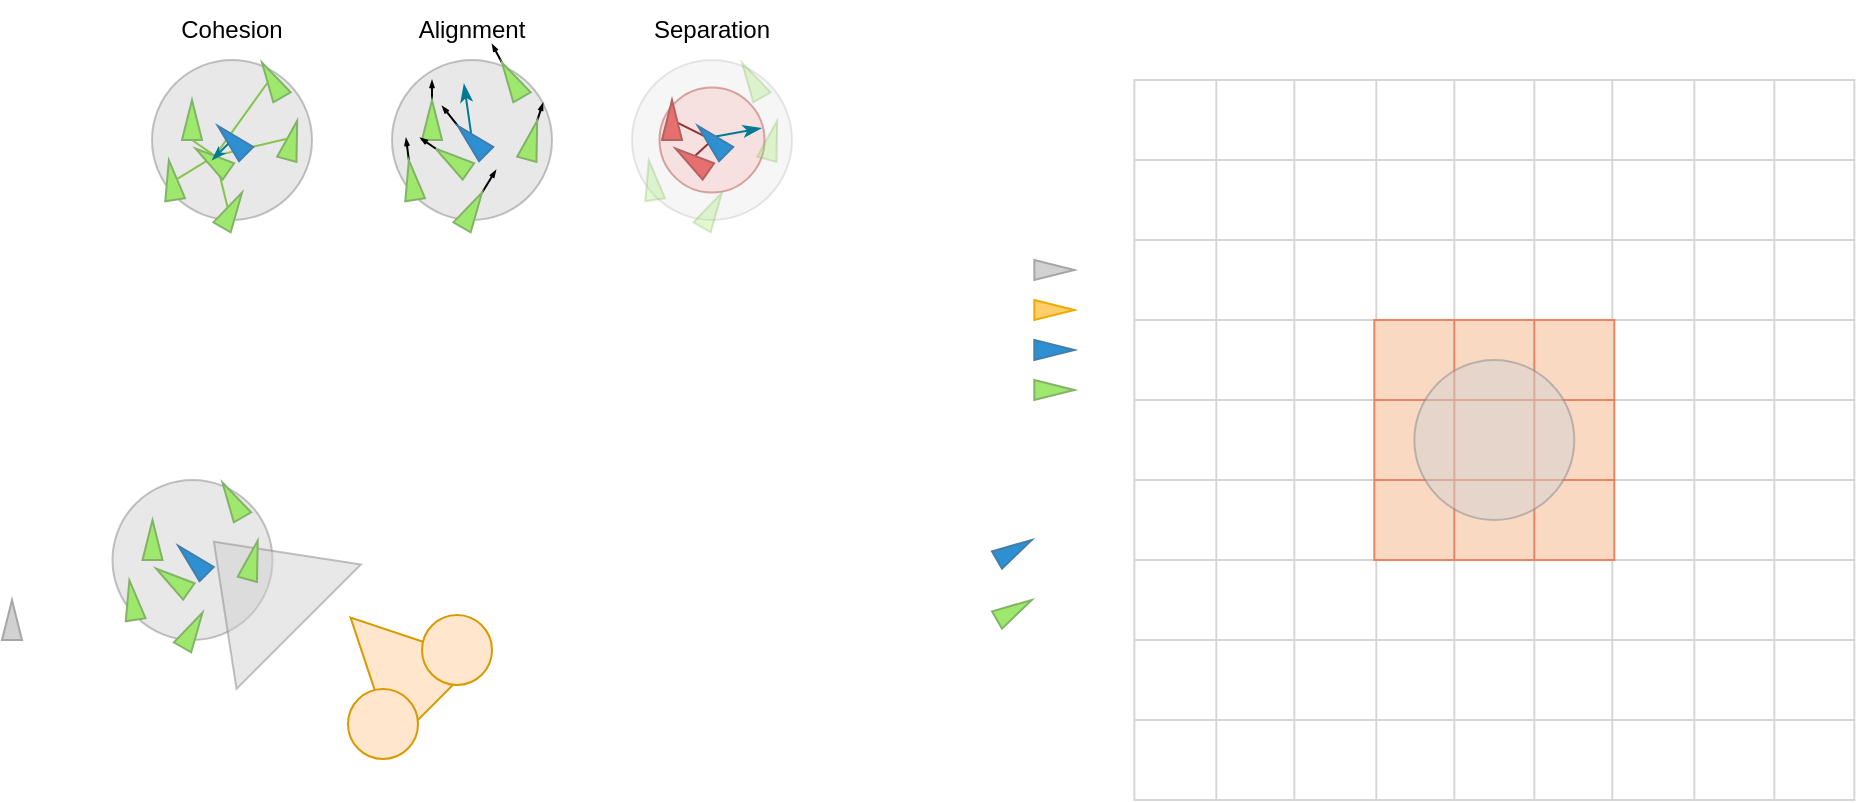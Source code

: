<mxfile version="20.2.7"><diagram id="YCPdlBkszeK2X-TOf6wd" name="Page-1"><mxGraphModel dx="508" dy="296" grid="1" gridSize="10" guides="1" tooltips="1" connect="1" arrows="1" fold="1" page="1" pageScale="1" pageWidth="1200" pageHeight="1920" math="0" shadow="0"><root><mxCell id="0"/><mxCell id="1" parent="0"/><mxCell id="EjmFFE0QnTrS7FpCaU7E-575" value="" style="ellipse;whiteSpace=wrap;html=1;aspect=fixed;strokeColor=#878787;strokeWidth=1;fillColor=#D1D1D1;opacity=50;perimeterSpacing=0;" vertex="1" parent="1"><mxGeometry x="80.25" y="280" width="80" height="80" as="geometry"/></mxCell><mxCell id="EjmFFE0QnTrS7FpCaU7E-590" value="" style="triangle;whiteSpace=wrap;html=1;rotation=225;fillColor=#D1D1D1;fontColor=#333333;strokeColor=#878787;opacity=50;perimeterSpacing=0;strokeWidth=1;" vertex="1" parent="1"><mxGeometry x="122.15" y="288.1" width="60" height="88" as="geometry"/></mxCell><mxCell id="EjmFFE0QnTrS7FpCaU7E-526" value="" style="rounded=0;whiteSpace=wrap;html=1;fontFamily=Helvetica;strokeWidth=1;strokeColor=none;" vertex="1" parent="1"><mxGeometry x="80" y="40" width="360" height="130" as="geometry"/></mxCell><mxCell id="EjmFFE0QnTrS7FpCaU7E-527" value="" style="ellipse;whiteSpace=wrap;html=1;aspect=fixed;strokeColor=#878787;strokeWidth=1;fillColor=#D1D1D1;opacity=20;" vertex="1" parent="1"><mxGeometry x="340" y="70" width="80" height="80" as="geometry"/></mxCell><mxCell id="EjmFFE0QnTrS7FpCaU7E-528" value="" style="ellipse;whiteSpace=wrap;html=1;aspect=fixed;strokeColor=#b85450;strokeWidth=1;fillColor=#f8cecc;opacity=50;" vertex="1" parent="1"><mxGeometry x="353.75" y="83.75" width="52.5" height="52.5" as="geometry"/></mxCell><mxCell id="EjmFFE0QnTrS7FpCaU7E-529" value="" style="ellipse;whiteSpace=wrap;html=1;aspect=fixed;strokeColor=#878787;strokeWidth=1;fillColor=#D1D1D1;opacity=50;" vertex="1" parent="1"><mxGeometry x="220" y="70" width="80" height="80" as="geometry"/></mxCell><mxCell id="EjmFFE0QnTrS7FpCaU7E-530" value="" style="triangle;whiteSpace=wrap;html=1;strokeColor=#82b366;fillColor=#9EE86D;rotation=285;opacity=30;" vertex="1" parent="1"><mxGeometry x="400" y="105" width="20" height="10" as="geometry"/></mxCell><mxCell id="EjmFFE0QnTrS7FpCaU7E-531" value="" style="triangle;whiteSpace=wrap;html=1;strokeColor=#82b366;fillColor=#9EE86D;rotation=300;opacity=30;" vertex="1" parent="1"><mxGeometry x="370" y="140" width="20" height="10" as="geometry"/></mxCell><mxCell id="EjmFFE0QnTrS7FpCaU7E-532" value="" style="triangle;whiteSpace=wrap;html=1;strokeColor=#82b366;fillColor=#9EE86D;rotation=240;opacity=30;" vertex="1" parent="1"><mxGeometry x="390" y="75" width="20" height="10" as="geometry"/></mxCell><mxCell id="EjmFFE0QnTrS7FpCaU7E-533" value="" style="endArrow=none;html=1;rounded=0;strokeColor=#943232;" edge="1" parent="1" source="EjmFFE0QnTrS7FpCaU7E-536" target="EjmFFE0QnTrS7FpCaU7E-537"><mxGeometry width="50" height="50" relative="1" as="geometry"><mxPoint x="314" y="220" as="sourcePoint"/><mxPoint x="330" y="200" as="targetPoint"/></mxGeometry></mxCell><mxCell id="EjmFFE0QnTrS7FpCaU7E-534" value="" style="endArrow=none;html=1;rounded=0;strokeColor=#943232;entryX=0.5;entryY=1;entryDx=0;entryDy=0;exitX=0.5;exitY=0;exitDx=0;exitDy=0;" edge="1" parent="1" source="EjmFFE0QnTrS7FpCaU7E-536" target="EjmFFE0QnTrS7FpCaU7E-538"><mxGeometry width="50" height="50" relative="1" as="geometry"><mxPoint x="385.959" y="117.98" as="sourcePoint"/><mxPoint x="372.857" y="111.429" as="targetPoint"/></mxGeometry></mxCell><mxCell id="EjmFFE0QnTrS7FpCaU7E-535" value="" style="endArrow=classicThin;html=1;rounded=0;strokeColor=#007B94;endFill=1;exitX=0.5;exitY=1;exitDx=0;exitDy=0;entryX=0.968;entryY=0.387;entryDx=0;entryDy=0;entryPerimeter=0;" edge="1" parent="1" source="EjmFFE0QnTrS7FpCaU7E-536" target="EjmFFE0QnTrS7FpCaU7E-528"><mxGeometry width="50" height="50" relative="1" as="geometry"><mxPoint x="385" y="104.72" as="sourcePoint"/><mxPoint x="400" y="105" as="targetPoint"/></mxGeometry></mxCell><mxCell id="EjmFFE0QnTrS7FpCaU7E-536" value="" style="triangle;whiteSpace=wrap;html=1;strokeColor=#417EAD;fillColor=#2C90D3;rotation=-135;" vertex="1" parent="1"><mxGeometry x="370" y="105" width="20" height="10" as="geometry"/></mxCell><mxCell id="EjmFFE0QnTrS7FpCaU7E-537" value="" style="triangle;whiteSpace=wrap;html=1;strokeColor=#B36262;fillColor=#E86F6F;rotation=-90;" vertex="1" parent="1"><mxGeometry x="350" y="95" width="20" height="10" as="geometry"/></mxCell><mxCell id="EjmFFE0QnTrS7FpCaU7E-538" value="" style="triangle;whiteSpace=wrap;html=1;strokeColor=#B36262;fillColor=#E86F6F;rotation=-145;" vertex="1" parent="1"><mxGeometry x="360" y="115" width="20" height="10" as="geometry"/></mxCell><mxCell id="EjmFFE0QnTrS7FpCaU7E-539" value="Separation" style="text;html=1;strokeColor=none;fillColor=none;align=center;verticalAlign=middle;whiteSpace=wrap;rounded=0;opacity=30;" vertex="1" parent="1"><mxGeometry x="350" y="40" width="60" height="30" as="geometry"/></mxCell><mxCell id="EjmFFE0QnTrS7FpCaU7E-540" value="" style="endArrow=openThin;html=1;rounded=0;endFill=0;exitX=1;exitY=0.5;exitDx=0;exitDy=0;endSize=2;startSize=4;strokeWidth=1;" edge="1" parent="1" source="EjmFFE0QnTrS7FpCaU7E-551"><mxGeometry width="50" height="50" relative="1" as="geometry"><mxPoint x="235" y="94.72" as="sourcePoint"/><mxPoint x="240" y="80" as="targetPoint"/></mxGeometry></mxCell><mxCell id="EjmFFE0QnTrS7FpCaU7E-541" value="" style="ellipse;whiteSpace=wrap;html=1;aspect=fixed;strokeColor=#878787;strokeWidth=1;fillColor=#D1D1D1;opacity=50;" vertex="1" parent="1"><mxGeometry x="100" y="70" width="80" height="80" as="geometry"/></mxCell><mxCell id="EjmFFE0QnTrS7FpCaU7E-542" value="" style="triangle;whiteSpace=wrap;html=1;strokeColor=#82b366;fillColor=#9EE86D;rotation=-90;" vertex="1" parent="1"><mxGeometry x="110" y="95" width="20" height="10" as="geometry"/></mxCell><mxCell id="EjmFFE0QnTrS7FpCaU7E-543" value="" style="triangle;whiteSpace=wrap;html=1;strokeColor=#82b366;fillColor=#9EE86D;rotation=285;" vertex="1" parent="1"><mxGeometry x="160" y="105" width="20" height="10" as="geometry"/></mxCell><mxCell id="EjmFFE0QnTrS7FpCaU7E-544" value="" style="triangle;whiteSpace=wrap;html=1;strokeColor=#82b366;fillColor=#9EE86D;rotation=300;" vertex="1" parent="1"><mxGeometry x="130" y="140" width="20" height="10" as="geometry"/></mxCell><mxCell id="EjmFFE0QnTrS7FpCaU7E-545" value="" style="triangle;whiteSpace=wrap;html=1;strokeColor=#82b366;fillColor=#9EE86D;rotation=240;" vertex="1" parent="1"><mxGeometry x="150" y="75" width="20" height="10" as="geometry"/></mxCell><mxCell id="EjmFFE0QnTrS7FpCaU7E-546" value="Alignment" style="text;html=1;strokeColor=none;fillColor=none;align=center;verticalAlign=middle;whiteSpace=wrap;rounded=0;opacity=30;" vertex="1" parent="1"><mxGeometry x="230" y="40" width="60" height="30" as="geometry"/></mxCell><mxCell id="EjmFFE0QnTrS7FpCaU7E-547" value="Cohesion" style="text;html=1;strokeColor=none;fillColor=none;align=center;verticalAlign=middle;whiteSpace=wrap;rounded=0;opacity=30;" vertex="1" parent="1"><mxGeometry x="110" y="40" width="60" height="30" as="geometry"/></mxCell><mxCell id="EjmFFE0QnTrS7FpCaU7E-548" value="" style="endArrow=openThin;html=1;rounded=0;endFill=0;exitX=1;exitY=0.5;exitDx=0;exitDy=0;endSize=2;startSize=4;strokeWidth=1;" edge="1" parent="1" source="EjmFFE0QnTrS7FpCaU7E-552"><mxGeometry width="50" height="50" relative="1" as="geometry"><mxPoint x="250" y="145.0" as="sourcePoint"/><mxPoint x="272.0" y="125" as="targetPoint"/></mxGeometry></mxCell><mxCell id="EjmFFE0QnTrS7FpCaU7E-549" value="" style="endArrow=openThin;html=1;rounded=0;endFill=0;endSize=2;startSize=4;strokeWidth=1;exitX=1;exitY=0.5;exitDx=0;exitDy=0;" edge="1" parent="1" source="EjmFFE0QnTrS7FpCaU7E-554"><mxGeometry width="50" height="50" relative="1" as="geometry"><mxPoint x="310" y="70" as="sourcePoint"/><mxPoint x="270" y="62" as="targetPoint"/></mxGeometry></mxCell><mxCell id="EjmFFE0QnTrS7FpCaU7E-550" value="" style="endArrow=openThin;html=1;rounded=0;endFill=0;exitX=1;exitY=0.5;exitDx=0;exitDy=0;endSize=2;startSize=4;strokeWidth=1;" edge="1" parent="1" source="EjmFFE0QnTrS7FpCaU7E-560"><mxGeometry width="50" height="50" relative="1" as="geometry"><mxPoint x="300" y="150.0" as="sourcePoint"/><mxPoint x="245" y="93" as="targetPoint"/></mxGeometry></mxCell><mxCell id="EjmFFE0QnTrS7FpCaU7E-551" value="" style="triangle;whiteSpace=wrap;html=1;strokeColor=#82b366;fillColor=#9EE86D;rotation=-90;" vertex="1" parent="1"><mxGeometry x="230" y="95" width="20" height="10" as="geometry"/></mxCell><mxCell id="EjmFFE0QnTrS7FpCaU7E-552" value="" style="triangle;whiteSpace=wrap;html=1;strokeColor=#82b366;fillColor=#9EE86D;rotation=300;" vertex="1" parent="1"><mxGeometry x="250" y="140" width="20" height="10" as="geometry"/></mxCell><mxCell id="EjmFFE0QnTrS7FpCaU7E-553" value="" style="triangle;whiteSpace=wrap;html=1;strokeColor=#82b366;fillColor=#9EE86D;rotation=-145;" vertex="1" parent="1"><mxGeometry x="240" y="115" width="20" height="10" as="geometry"/></mxCell><mxCell id="EjmFFE0QnTrS7FpCaU7E-554" value="" style="triangle;whiteSpace=wrap;html=1;strokeColor=#82b366;fillColor=#9EE86D;rotation=-120;" vertex="1" parent="1"><mxGeometry x="270" y="75" width="20" height="10" as="geometry"/></mxCell><mxCell id="EjmFFE0QnTrS7FpCaU7E-555" value="" style="endArrow=classicThin;html=1;rounded=0;strokeColor=#007B94;endFill=1;strokeWidth=1;" edge="1" parent="1" target="EjmFFE0QnTrS7FpCaU7E-529"><mxGeometry width="50" height="50" relative="1" as="geometry"><mxPoint x="260" y="109.86" as="sourcePoint"/><mxPoint x="250" y="90" as="targetPoint"/></mxGeometry></mxCell><mxCell id="EjmFFE0QnTrS7FpCaU7E-556" value="" style="endArrow=openThin;html=1;rounded=0;endFill=0;exitX=1;exitY=0.5;exitDx=0;exitDy=0;endSize=2;startSize=4;strokeWidth=1;entryX=0.944;entryY=0.268;entryDx=0;entryDy=0;entryPerimeter=0;" edge="1" parent="1" source="EjmFFE0QnTrS7FpCaU7E-557" target="EjmFFE0QnTrS7FpCaU7E-529"><mxGeometry width="50" height="50" relative="1" as="geometry"><mxPoint x="281.34" y="105.0" as="sourcePoint"/><mxPoint x="278" y="89" as="targetPoint"/></mxGeometry></mxCell><mxCell id="EjmFFE0QnTrS7FpCaU7E-557" value="" style="triangle;whiteSpace=wrap;html=1;strokeColor=#82b366;fillColor=#9EE86D;rotation=285;" vertex="1" parent="1"><mxGeometry x="280" y="105" width="20" height="10" as="geometry"/></mxCell><mxCell id="EjmFFE0QnTrS7FpCaU7E-558" value="" style="endArrow=openThin;html=1;rounded=0;endFill=0;exitX=1;exitY=0.5;exitDx=0;exitDy=0;endSize=2;startSize=4;strokeWidth=1;entryX=0.056;entryY=-0.096;entryDx=0;entryDy=0;entryPerimeter=0;" edge="1" parent="1" source="EjmFFE0QnTrS7FpCaU7E-553" target="EjmFFE0QnTrS7FpCaU7E-551"><mxGeometry width="50" height="50" relative="1" as="geometry"><mxPoint x="250" y="100.0" as="sourcePoint"/><mxPoint x="250" y="90.0" as="targetPoint"/></mxGeometry></mxCell><mxCell id="EjmFFE0QnTrS7FpCaU7E-559" value="" style="endArrow=classicThin;html=1;rounded=0;strokeColor=#007B94;endFill=1;" edge="1" parent="1"><mxGeometry width="50" height="50" relative="1" as="geometry"><mxPoint x="260" y="109.86" as="sourcePoint"/><mxPoint x="256" y="82" as="targetPoint"/></mxGeometry></mxCell><mxCell id="EjmFFE0QnTrS7FpCaU7E-560" value="" style="triangle;whiteSpace=wrap;html=1;strokeColor=#417EAD;fillColor=#2C90D3;rotation=-135;" vertex="1" parent="1"><mxGeometry x="250" y="105" width="20" height="10" as="geometry"/></mxCell><mxCell id="EjmFFE0QnTrS7FpCaU7E-561" value="" style="triangle;whiteSpace=wrap;html=1;strokeColor=#82b366;fillColor=#9EE86D;rotation=-99;" vertex="1" parent="1"><mxGeometry x="100" y="125" width="20" height="10" as="geometry"/></mxCell><mxCell id="EjmFFE0QnTrS7FpCaU7E-562" value="" style="endArrow=openThin;html=1;rounded=0;endFill=0;exitX=1;exitY=0.5;exitDx=0;exitDy=0;endSize=2;startSize=4;strokeWidth=1;" edge="1" parent="1" source="EjmFFE0QnTrS7FpCaU7E-563"><mxGeometry width="50" height="50" relative="1" as="geometry"><mxPoint x="251.808" y="124.264" as="sourcePoint"/><mxPoint x="227.0" y="109" as="targetPoint"/></mxGeometry></mxCell><mxCell id="EjmFFE0QnTrS7FpCaU7E-563" value="" style="triangle;whiteSpace=wrap;html=1;strokeColor=#82b366;fillColor=#9EE86D;rotation=-99;" vertex="1" parent="1"><mxGeometry x="220" y="125" width="20" height="10" as="geometry"/></mxCell><mxCell id="EjmFFE0QnTrS7FpCaU7E-564" value="" style="triangle;whiteSpace=wrap;html=1;strokeColor=#82b366;fillColor=#9EE86D;rotation=-99;opacity=30;" vertex="1" parent="1"><mxGeometry x="340" y="125" width="20" height="10" as="geometry"/></mxCell><mxCell id="EjmFFE0QnTrS7FpCaU7E-565" value="" style="endArrow=none;html=1;rounded=0;strokeColor=#86C44E;entryX=0;entryY=0.5;entryDx=0;entryDy=0;exitX=0.5;exitY=1;exitDx=0;exitDy=0;" edge="1" parent="1" source="EjmFFE0QnTrS7FpCaU7E-570" target="EjmFFE0QnTrS7FpCaU7E-542"><mxGeometry width="50" height="50" relative="1" as="geometry"><mxPoint x="130" y="126" as="sourcePoint"/><mxPoint x="372.857" y="111.429" as="targetPoint"/></mxGeometry></mxCell><mxCell id="EjmFFE0QnTrS7FpCaU7E-566" value="" style="endArrow=none;html=1;rounded=0;strokeColor=#86C44E;exitX=0.5;exitY=1;exitDx=0;exitDy=0;entryX=0.5;entryY=1;entryDx=0;entryDy=0;" edge="1" parent="1" source="EjmFFE0QnTrS7FpCaU7E-561" target="EjmFFE0QnTrS7FpCaU7E-570"><mxGeometry width="50" height="50" relative="1" as="geometry"><mxPoint x="141.434" y="127.952" as="sourcePoint"/><mxPoint x="140" y="120" as="targetPoint"/></mxGeometry></mxCell><mxCell id="EjmFFE0QnTrS7FpCaU7E-567" value="" style="endArrow=none;html=1;rounded=0;strokeColor=#86C44E;exitX=0.5;exitY=1;exitDx=0;exitDy=0;entryX=0.5;entryY=0;entryDx=0;entryDy=0;" edge="1" parent="1" source="EjmFFE0QnTrS7FpCaU7E-570" target="EjmFFE0QnTrS7FpCaU7E-544"><mxGeometry width="50" height="50" relative="1" as="geometry"><mxPoint x="122.469" y="139.609" as="sourcePoint"/><mxPoint x="141.434" y="127.952" as="targetPoint"/></mxGeometry></mxCell><mxCell id="EjmFFE0QnTrS7FpCaU7E-568" value="" style="endArrow=none;html=1;rounded=0;strokeColor=#86C44E;exitX=0.5;exitY=0;exitDx=0;exitDy=0;entryX=0.5;entryY=1;entryDx=0;entryDy=0;" edge="1" parent="1" source="EjmFFE0QnTrS7FpCaU7E-545" target="EjmFFE0QnTrS7FpCaU7E-570"><mxGeometry width="50" height="50" relative="1" as="geometry"><mxPoint x="150.004" y="85.002" as="sourcePoint"/><mxPoint x="156.405" y="110.8" as="targetPoint"/></mxGeometry></mxCell><mxCell id="EjmFFE0QnTrS7FpCaU7E-569" value="" style="endArrow=none;html=1;rounded=0;strokeColor=#86C44E;exitX=0.5;exitY=0;exitDx=0;exitDy=0;entryX=0.5;entryY=1;entryDx=0;entryDy=0;" edge="1" parent="1" source="EjmFFE0QnTrS7FpCaU7E-543" target="EjmFFE0QnTrS7FpCaU7E-570"><mxGeometry width="50" height="50" relative="1" as="geometry"><mxPoint x="167.835" y="91.25" as="sourcePoint"/><mxPoint x="141.434" y="127.952" as="targetPoint"/></mxGeometry></mxCell><mxCell id="EjmFFE0QnTrS7FpCaU7E-570" value="" style="triangle;whiteSpace=wrap;html=1;strokeColor=#82b366;fillColor=#9EE86D;rotation=-145;" vertex="1" parent="1"><mxGeometry x="120" y="115" width="20" height="10" as="geometry"/></mxCell><mxCell id="EjmFFE0QnTrS7FpCaU7E-571" value="" style="triangle;whiteSpace=wrap;html=1;strokeColor=#417EAD;fillColor=#2C90D3;rotation=-135;" vertex="1" parent="1"><mxGeometry x="130" y="105" width="20" height="10" as="geometry"/></mxCell><mxCell id="EjmFFE0QnTrS7FpCaU7E-572" value="" style="endArrow=classicThin;html=1;rounded=0;strokeColor=#007B94;endFill=1;exitX=0.5;exitY=0;exitDx=0;exitDy=0;endSize=4;" edge="1" parent="1" source="EjmFFE0QnTrS7FpCaU7E-571"><mxGeometry width="50" height="50" relative="1" as="geometry"><mxPoint x="270" y="119.86" as="sourcePoint"/><mxPoint x="130" y="120" as="targetPoint"/></mxGeometry></mxCell><mxCell id="EjmFFE0QnTrS7FpCaU7E-576" value="" style="triangle;whiteSpace=wrap;html=1;strokeColor=#82b366;fillColor=#9EE86D;rotation=-90;" vertex="1" parent="1"><mxGeometry x="90.25" y="305" width="20" height="10" as="geometry"/></mxCell><mxCell id="EjmFFE0QnTrS7FpCaU7E-577" value="" style="triangle;whiteSpace=wrap;html=1;strokeColor=#82b366;fillColor=#9EE86D;rotation=285;" vertex="1" parent="1"><mxGeometry x="140.25" y="315" width="20" height="10" as="geometry"/></mxCell><mxCell id="EjmFFE0QnTrS7FpCaU7E-578" value="" style="triangle;whiteSpace=wrap;html=1;strokeColor=#82b366;fillColor=#9EE86D;rotation=300;" vertex="1" parent="1"><mxGeometry x="110.25" y="350" width="20" height="10" as="geometry"/></mxCell><mxCell id="EjmFFE0QnTrS7FpCaU7E-579" value="" style="triangle;whiteSpace=wrap;html=1;strokeColor=#82b366;fillColor=#9EE86D;rotation=240;" vertex="1" parent="1"><mxGeometry x="130.25" y="285" width="20" height="10" as="geometry"/></mxCell><mxCell id="EjmFFE0QnTrS7FpCaU7E-581" value="" style="triangle;whiteSpace=wrap;html=1;strokeColor=#82b366;fillColor=#9EE86D;rotation=-99;" vertex="1" parent="1"><mxGeometry x="80.25" y="335" width="20" height="10" as="geometry"/></mxCell><mxCell id="EjmFFE0QnTrS7FpCaU7E-587" value="" style="triangle;whiteSpace=wrap;html=1;strokeColor=#82b366;fillColor=#9EE86D;rotation=-145;" vertex="1" parent="1"><mxGeometry x="100.25" y="325" width="20" height="10" as="geometry"/></mxCell><mxCell id="EjmFFE0QnTrS7FpCaU7E-591" value="" style="triangle;whiteSpace=wrap;html=1;rotation=225;strokeColor=#d79b00;fillColor=#ffe6cc;" vertex="1" parent="1"><mxGeometry x="190.5" y="340" width="60" height="60" as="geometry"/></mxCell><mxCell id="EjmFFE0QnTrS7FpCaU7E-596" value="" style="ellipse;whiteSpace=wrap;html=1;aspect=fixed;strokeColor=#d79b00;strokeWidth=1;fillColor=#ffe6cc;" vertex="1" parent="1"><mxGeometry x="235" y="347.5" width="35" height="35" as="geometry"/></mxCell><mxCell id="EjmFFE0QnTrS7FpCaU7E-597" value="" style="ellipse;whiteSpace=wrap;html=1;aspect=fixed;strokeColor=#d79b00;strokeWidth=1;fillColor=#ffe6cc;" vertex="1" parent="1"><mxGeometry x="198" y="384.5" width="35" height="35" as="geometry"/></mxCell><mxCell id="EjmFFE0QnTrS7FpCaU7E-588" value="" style="triangle;whiteSpace=wrap;html=1;strokeColor=#417EAD;fillColor=#2C90D3;rotation=-135;" vertex="1" parent="1"><mxGeometry x="110.25" y="315" width="20" height="10" as="geometry"/></mxCell><mxCell id="EjmFFE0QnTrS7FpCaU7E-604" value="" style="shape=table;html=1;whiteSpace=wrap;startSize=0;container=1;collapsible=0;childLayout=tableLayout;strokeColor=#D6D6D6;" vertex="1" parent="1"><mxGeometry x="591.16" y="80" width="360" height="360" as="geometry"/></mxCell><mxCell id="EjmFFE0QnTrS7FpCaU7E-605" value="" style="shape=tableRow;horizontal=0;startSize=0;swimlaneHead=0;swimlaneBody=0;top=0;left=0;bottom=0;right=0;collapsible=0;dropTarget=0;fillColor=none;points=[[0,0.5],[1,0.5]];portConstraint=eastwest;strokeColor=#D6D6D6;" vertex="1" parent="EjmFFE0QnTrS7FpCaU7E-604"><mxGeometry width="360" height="40" as="geometry"/></mxCell><mxCell id="EjmFFE0QnTrS7FpCaU7E-606" style="shape=partialRectangle;html=1;whiteSpace=wrap;connectable=0;fillColor=none;top=0;left=0;bottom=0;right=0;overflow=hidden;strokeColor=#D6D6D6;" vertex="1" parent="EjmFFE0QnTrS7FpCaU7E-605"><mxGeometry width="41" height="40" as="geometry"><mxRectangle width="41" height="40" as="alternateBounds"/></mxGeometry></mxCell><mxCell id="EjmFFE0QnTrS7FpCaU7E-607" style="shape=partialRectangle;html=1;whiteSpace=wrap;connectable=0;fillColor=none;top=0;left=0;bottom=0;right=0;overflow=hidden;strokeColor=#D6D6D6;" vertex="1" parent="EjmFFE0QnTrS7FpCaU7E-605"><mxGeometry x="41" width="39" height="40" as="geometry"><mxRectangle width="39" height="40" as="alternateBounds"/></mxGeometry></mxCell><mxCell id="EjmFFE0QnTrS7FpCaU7E-608" style="shape=partialRectangle;html=1;whiteSpace=wrap;connectable=0;fillColor=none;top=0;left=0;bottom=0;right=0;overflow=hidden;strokeColor=#D6D6D6;" vertex="1" parent="EjmFFE0QnTrS7FpCaU7E-605"><mxGeometry x="80" width="41" height="40" as="geometry"><mxRectangle width="41" height="40" as="alternateBounds"/></mxGeometry></mxCell><mxCell id="EjmFFE0QnTrS7FpCaU7E-609" style="shape=partialRectangle;html=1;whiteSpace=wrap;connectable=0;fillColor=none;top=0;left=0;bottom=0;right=0;overflow=hidden;strokeColor=#D6D6D6;" vertex="1" parent="EjmFFE0QnTrS7FpCaU7E-605"><mxGeometry x="121" width="39" height="40" as="geometry"><mxRectangle width="39" height="40" as="alternateBounds"/></mxGeometry></mxCell><mxCell id="EjmFFE0QnTrS7FpCaU7E-610" style="shape=partialRectangle;html=1;whiteSpace=wrap;connectable=0;fillColor=none;top=0;left=0;bottom=0;right=0;overflow=hidden;strokeColor=#D6D6D6;" vertex="1" parent="EjmFFE0QnTrS7FpCaU7E-605"><mxGeometry x="160" width="40" height="40" as="geometry"><mxRectangle width="40" height="40" as="alternateBounds"/></mxGeometry></mxCell><mxCell id="EjmFFE0QnTrS7FpCaU7E-611" style="shape=partialRectangle;html=1;whiteSpace=wrap;connectable=0;fillColor=none;top=0;left=0;bottom=0;right=0;overflow=hidden;strokeColor=#D6D6D6;" vertex="1" parent="EjmFFE0QnTrS7FpCaU7E-605"><mxGeometry x="200" width="39" height="40" as="geometry"><mxRectangle width="39" height="40" as="alternateBounds"/></mxGeometry></mxCell><mxCell id="EjmFFE0QnTrS7FpCaU7E-612" value="" style="shape=partialRectangle;html=1;whiteSpace=wrap;connectable=0;fillColor=none;top=0;left=0;bottom=0;right=0;overflow=hidden;strokeColor=#D6D6D6;" vertex="1" parent="EjmFFE0QnTrS7FpCaU7E-605"><mxGeometry x="239" width="41" height="40" as="geometry"><mxRectangle width="41" height="40" as="alternateBounds"/></mxGeometry></mxCell><mxCell id="EjmFFE0QnTrS7FpCaU7E-613" value="" style="shape=partialRectangle;html=1;whiteSpace=wrap;connectable=0;fillColor=none;top=0;left=0;bottom=0;right=0;overflow=hidden;strokeColor=#D6D6D6;" vertex="1" parent="EjmFFE0QnTrS7FpCaU7E-605"><mxGeometry x="280" width="40" height="40" as="geometry"><mxRectangle width="40" height="40" as="alternateBounds"/></mxGeometry></mxCell><mxCell id="EjmFFE0QnTrS7FpCaU7E-614" value="" style="shape=partialRectangle;html=1;whiteSpace=wrap;connectable=0;fillColor=none;top=0;left=0;bottom=0;right=0;overflow=hidden;strokeColor=#D6D6D6;" vertex="1" parent="EjmFFE0QnTrS7FpCaU7E-605"><mxGeometry x="320" width="40" height="40" as="geometry"><mxRectangle width="40" height="40" as="alternateBounds"/></mxGeometry></mxCell><mxCell id="EjmFFE0QnTrS7FpCaU7E-615" value="" style="shape=tableRow;horizontal=0;startSize=0;swimlaneHead=0;swimlaneBody=0;top=0;left=0;bottom=0;right=0;collapsible=0;dropTarget=0;fillColor=none;points=[[0,0.5],[1,0.5]];portConstraint=eastwest;strokeColor=#D6D6D6;" vertex="1" parent="EjmFFE0QnTrS7FpCaU7E-604"><mxGeometry y="40" width="360" height="40" as="geometry"/></mxCell><mxCell id="EjmFFE0QnTrS7FpCaU7E-616" style="shape=partialRectangle;html=1;whiteSpace=wrap;connectable=0;fillColor=none;top=0;left=0;bottom=0;right=0;overflow=hidden;strokeColor=#D6D6D6;" vertex="1" parent="EjmFFE0QnTrS7FpCaU7E-615"><mxGeometry width="41" height="40" as="geometry"><mxRectangle width="41" height="40" as="alternateBounds"/></mxGeometry></mxCell><mxCell id="EjmFFE0QnTrS7FpCaU7E-617" style="shape=partialRectangle;html=1;whiteSpace=wrap;connectable=0;fillColor=none;top=0;left=0;bottom=0;right=0;overflow=hidden;strokeColor=#D6D6D6;" vertex="1" parent="EjmFFE0QnTrS7FpCaU7E-615"><mxGeometry x="41" width="39" height="40" as="geometry"><mxRectangle width="39" height="40" as="alternateBounds"/></mxGeometry></mxCell><mxCell id="EjmFFE0QnTrS7FpCaU7E-618" style="shape=partialRectangle;html=1;whiteSpace=wrap;connectable=0;fillColor=none;top=0;left=0;bottom=0;right=0;overflow=hidden;strokeColor=#D6D6D6;" vertex="1" parent="EjmFFE0QnTrS7FpCaU7E-615"><mxGeometry x="80" width="41" height="40" as="geometry"><mxRectangle width="41" height="40" as="alternateBounds"/></mxGeometry></mxCell><mxCell id="EjmFFE0QnTrS7FpCaU7E-619" style="shape=partialRectangle;html=1;whiteSpace=wrap;connectable=0;fillColor=none;top=0;left=0;bottom=0;right=0;overflow=hidden;strokeColor=#D6D6D6;" vertex="1" parent="EjmFFE0QnTrS7FpCaU7E-615"><mxGeometry x="121" width="39" height="40" as="geometry"><mxRectangle width="39" height="40" as="alternateBounds"/></mxGeometry></mxCell><mxCell id="EjmFFE0QnTrS7FpCaU7E-620" style="shape=partialRectangle;html=1;whiteSpace=wrap;connectable=0;fillColor=none;top=0;left=0;bottom=0;right=0;overflow=hidden;strokeColor=#D6D6D6;" vertex="1" parent="EjmFFE0QnTrS7FpCaU7E-615"><mxGeometry x="160" width="40" height="40" as="geometry"><mxRectangle width="40" height="40" as="alternateBounds"/></mxGeometry></mxCell><mxCell id="EjmFFE0QnTrS7FpCaU7E-621" style="shape=partialRectangle;html=1;whiteSpace=wrap;connectable=0;fillColor=none;top=0;left=0;bottom=0;right=0;overflow=hidden;strokeColor=#D6D6D6;" vertex="1" parent="EjmFFE0QnTrS7FpCaU7E-615"><mxGeometry x="200" width="39" height="40" as="geometry"><mxRectangle width="39" height="40" as="alternateBounds"/></mxGeometry></mxCell><mxCell id="EjmFFE0QnTrS7FpCaU7E-622" value="" style="shape=partialRectangle;html=1;whiteSpace=wrap;connectable=0;fillColor=none;top=0;left=0;bottom=0;right=0;overflow=hidden;strokeColor=#D6D6D6;" vertex="1" parent="EjmFFE0QnTrS7FpCaU7E-615"><mxGeometry x="239" width="41" height="40" as="geometry"><mxRectangle width="41" height="40" as="alternateBounds"/></mxGeometry></mxCell><mxCell id="EjmFFE0QnTrS7FpCaU7E-623" value="" style="shape=partialRectangle;html=1;whiteSpace=wrap;connectable=0;fillColor=none;top=0;left=0;bottom=0;right=0;overflow=hidden;strokeColor=#D6D6D6;" vertex="1" parent="EjmFFE0QnTrS7FpCaU7E-615"><mxGeometry x="280" width="40" height="40" as="geometry"><mxRectangle width="40" height="40" as="alternateBounds"/></mxGeometry></mxCell><mxCell id="EjmFFE0QnTrS7FpCaU7E-624" value="" style="shape=partialRectangle;html=1;whiteSpace=wrap;connectable=0;fillColor=none;top=0;left=0;bottom=0;right=0;overflow=hidden;strokeColor=#D6D6D6;" vertex="1" parent="EjmFFE0QnTrS7FpCaU7E-615"><mxGeometry x="320" width="40" height="40" as="geometry"><mxRectangle width="40" height="40" as="alternateBounds"/></mxGeometry></mxCell><mxCell id="EjmFFE0QnTrS7FpCaU7E-625" value="" style="shape=tableRow;horizontal=0;startSize=0;swimlaneHead=0;swimlaneBody=0;top=0;left=0;bottom=0;right=0;collapsible=0;dropTarget=0;fillColor=none;points=[[0,0.5],[1,0.5]];portConstraint=eastwest;strokeColor=#D6D6D6;" vertex="1" parent="EjmFFE0QnTrS7FpCaU7E-604"><mxGeometry y="80" width="360" height="40" as="geometry"/></mxCell><mxCell id="EjmFFE0QnTrS7FpCaU7E-626" style="shape=partialRectangle;html=1;whiteSpace=wrap;connectable=0;fillColor=none;top=0;left=0;bottom=0;right=0;overflow=hidden;strokeColor=#D6D6D6;" vertex="1" parent="EjmFFE0QnTrS7FpCaU7E-625"><mxGeometry width="41" height="40" as="geometry"><mxRectangle width="41" height="40" as="alternateBounds"/></mxGeometry></mxCell><mxCell id="EjmFFE0QnTrS7FpCaU7E-627" style="shape=partialRectangle;html=1;whiteSpace=wrap;connectable=0;fillColor=none;top=0;left=0;bottom=0;right=0;overflow=hidden;strokeColor=#D6D6D6;" vertex="1" parent="EjmFFE0QnTrS7FpCaU7E-625"><mxGeometry x="41" width="39" height="40" as="geometry"><mxRectangle width="39" height="40" as="alternateBounds"/></mxGeometry></mxCell><mxCell id="EjmFFE0QnTrS7FpCaU7E-628" style="shape=partialRectangle;html=1;whiteSpace=wrap;connectable=0;fillColor=none;top=0;left=0;bottom=0;right=0;overflow=hidden;strokeColor=#D6D6D6;" vertex="1" parent="EjmFFE0QnTrS7FpCaU7E-625"><mxGeometry x="80" width="41" height="40" as="geometry"><mxRectangle width="41" height="40" as="alternateBounds"/></mxGeometry></mxCell><mxCell id="EjmFFE0QnTrS7FpCaU7E-629" style="shape=partialRectangle;html=1;whiteSpace=wrap;connectable=0;fillColor=none;top=0;left=0;bottom=0;right=0;overflow=hidden;strokeColor=#D6D6D6;" vertex="1" parent="EjmFFE0QnTrS7FpCaU7E-625"><mxGeometry x="121" width="39" height="40" as="geometry"><mxRectangle width="39" height="40" as="alternateBounds"/></mxGeometry></mxCell><mxCell id="EjmFFE0QnTrS7FpCaU7E-630" style="shape=partialRectangle;html=1;whiteSpace=wrap;connectable=0;fillColor=none;top=0;left=0;bottom=0;right=0;overflow=hidden;strokeColor=#D6D6D6;" vertex="1" parent="EjmFFE0QnTrS7FpCaU7E-625"><mxGeometry x="160" width="40" height="40" as="geometry"><mxRectangle width="40" height="40" as="alternateBounds"/></mxGeometry></mxCell><mxCell id="EjmFFE0QnTrS7FpCaU7E-631" style="shape=partialRectangle;html=1;whiteSpace=wrap;connectable=0;fillColor=none;top=0;left=0;bottom=0;right=0;overflow=hidden;strokeColor=#D6D6D6;" vertex="1" parent="EjmFFE0QnTrS7FpCaU7E-625"><mxGeometry x="200" width="39" height="40" as="geometry"><mxRectangle width="39" height="40" as="alternateBounds"/></mxGeometry></mxCell><mxCell id="EjmFFE0QnTrS7FpCaU7E-632" value="" style="shape=partialRectangle;html=1;whiteSpace=wrap;connectable=0;fillColor=none;top=0;left=0;bottom=0;right=0;overflow=hidden;strokeColor=#D6D6D6;" vertex="1" parent="EjmFFE0QnTrS7FpCaU7E-625"><mxGeometry x="239" width="41" height="40" as="geometry"><mxRectangle width="41" height="40" as="alternateBounds"/></mxGeometry></mxCell><mxCell id="EjmFFE0QnTrS7FpCaU7E-633" value="" style="shape=partialRectangle;html=1;whiteSpace=wrap;connectable=0;fillColor=none;top=0;left=0;bottom=0;right=0;overflow=hidden;strokeColor=#D6D6D6;" vertex="1" parent="EjmFFE0QnTrS7FpCaU7E-625"><mxGeometry x="280" width="40" height="40" as="geometry"><mxRectangle width="40" height="40" as="alternateBounds"/></mxGeometry></mxCell><mxCell id="EjmFFE0QnTrS7FpCaU7E-634" value="" style="shape=partialRectangle;html=1;whiteSpace=wrap;connectable=0;fillColor=none;top=0;left=0;bottom=0;right=0;overflow=hidden;pointerEvents=1;strokeColor=#D6D6D6;" vertex="1" parent="EjmFFE0QnTrS7FpCaU7E-625"><mxGeometry x="320" width="40" height="40" as="geometry"><mxRectangle width="40" height="40" as="alternateBounds"/></mxGeometry></mxCell><mxCell id="EjmFFE0QnTrS7FpCaU7E-635" style="shape=tableRow;horizontal=0;startSize=0;swimlaneHead=0;swimlaneBody=0;top=0;left=0;bottom=0;right=0;collapsible=0;dropTarget=0;fillColor=none;points=[[0,0.5],[1,0.5]];portConstraint=eastwest;strokeColor=#D6D6D6;" vertex="1" parent="EjmFFE0QnTrS7FpCaU7E-604"><mxGeometry y="120" width="360" height="40" as="geometry"/></mxCell><mxCell id="EjmFFE0QnTrS7FpCaU7E-636" style="shape=partialRectangle;html=1;whiteSpace=wrap;connectable=0;fillColor=none;top=0;left=0;bottom=0;right=0;overflow=hidden;strokeColor=#D6D6D6;" vertex="1" parent="EjmFFE0QnTrS7FpCaU7E-635"><mxGeometry width="41" height="40" as="geometry"><mxRectangle width="41" height="40" as="alternateBounds"/></mxGeometry></mxCell><mxCell id="EjmFFE0QnTrS7FpCaU7E-637" style="shape=partialRectangle;html=1;whiteSpace=wrap;connectable=0;fillColor=none;top=0;left=0;bottom=0;right=0;overflow=hidden;strokeColor=#D6D6D6;" vertex="1" parent="EjmFFE0QnTrS7FpCaU7E-635"><mxGeometry x="41" width="39" height="40" as="geometry"><mxRectangle width="39" height="40" as="alternateBounds"/></mxGeometry></mxCell><mxCell id="EjmFFE0QnTrS7FpCaU7E-638" style="shape=partialRectangle;html=1;whiteSpace=wrap;connectable=0;fillColor=none;top=0;left=0;bottom=0;right=0;overflow=hidden;strokeColor=#D6D6D6;" vertex="1" parent="EjmFFE0QnTrS7FpCaU7E-635"><mxGeometry x="80" width="41" height="40" as="geometry"><mxRectangle width="41" height="40" as="alternateBounds"/></mxGeometry></mxCell><mxCell id="EjmFFE0QnTrS7FpCaU7E-639" style="shape=partialRectangle;html=1;whiteSpace=wrap;connectable=0;fillColor=none;top=0;left=0;bottom=0;right=0;overflow=hidden;strokeColor=#D6D6D6;" vertex="1" parent="EjmFFE0QnTrS7FpCaU7E-635"><mxGeometry x="121" width="39" height="40" as="geometry"><mxRectangle width="39" height="40" as="alternateBounds"/></mxGeometry></mxCell><mxCell id="EjmFFE0QnTrS7FpCaU7E-640" style="shape=partialRectangle;html=1;whiteSpace=wrap;connectable=0;fillColor=none;top=0;left=0;bottom=0;right=0;overflow=hidden;strokeColor=#D6D6D6;" vertex="1" parent="EjmFFE0QnTrS7FpCaU7E-635"><mxGeometry x="160" width="40" height="40" as="geometry"><mxRectangle width="40" height="40" as="alternateBounds"/></mxGeometry></mxCell><mxCell id="EjmFFE0QnTrS7FpCaU7E-641" style="shape=partialRectangle;html=1;whiteSpace=wrap;connectable=0;fillColor=none;top=0;left=0;bottom=0;right=0;overflow=hidden;strokeColor=#D6D6D6;" vertex="1" parent="EjmFFE0QnTrS7FpCaU7E-635"><mxGeometry x="200" width="39" height="40" as="geometry"><mxRectangle width="39" height="40" as="alternateBounds"/></mxGeometry></mxCell><mxCell id="EjmFFE0QnTrS7FpCaU7E-642" style="shape=partialRectangle;html=1;whiteSpace=wrap;connectable=0;fillColor=none;top=0;left=0;bottom=0;right=0;overflow=hidden;strokeColor=#D6D6D6;" vertex="1" parent="EjmFFE0QnTrS7FpCaU7E-635"><mxGeometry x="239" width="41" height="40" as="geometry"><mxRectangle width="41" height="40" as="alternateBounds"/></mxGeometry></mxCell><mxCell id="EjmFFE0QnTrS7FpCaU7E-643" style="shape=partialRectangle;html=1;whiteSpace=wrap;connectable=0;fillColor=none;top=0;left=0;bottom=0;right=0;overflow=hidden;strokeColor=#D6D6D6;" vertex="1" parent="EjmFFE0QnTrS7FpCaU7E-635"><mxGeometry x="280" width="40" height="40" as="geometry"><mxRectangle width="40" height="40" as="alternateBounds"/></mxGeometry></mxCell><mxCell id="EjmFFE0QnTrS7FpCaU7E-644" style="shape=partialRectangle;html=1;whiteSpace=wrap;connectable=0;fillColor=none;top=0;left=0;bottom=0;right=0;overflow=hidden;pointerEvents=1;strokeColor=#D6D6D6;" vertex="1" parent="EjmFFE0QnTrS7FpCaU7E-635"><mxGeometry x="320" width="40" height="40" as="geometry"><mxRectangle width="40" height="40" as="alternateBounds"/></mxGeometry></mxCell><mxCell id="EjmFFE0QnTrS7FpCaU7E-645" style="shape=tableRow;horizontal=0;startSize=0;swimlaneHead=0;swimlaneBody=0;top=0;left=0;bottom=0;right=0;collapsible=0;dropTarget=0;fillColor=none;points=[[0,0.5],[1,0.5]];portConstraint=eastwest;strokeColor=#D6D6D6;" vertex="1" parent="EjmFFE0QnTrS7FpCaU7E-604"><mxGeometry y="160" width="360" height="40" as="geometry"/></mxCell><mxCell id="EjmFFE0QnTrS7FpCaU7E-646" style="shape=partialRectangle;html=1;whiteSpace=wrap;connectable=0;fillColor=none;top=0;left=0;bottom=0;right=0;overflow=hidden;strokeColor=#D6D6D6;" vertex="1" parent="EjmFFE0QnTrS7FpCaU7E-645"><mxGeometry width="41" height="40" as="geometry"><mxRectangle width="41" height="40" as="alternateBounds"/></mxGeometry></mxCell><mxCell id="EjmFFE0QnTrS7FpCaU7E-647" style="shape=partialRectangle;html=1;whiteSpace=wrap;connectable=0;fillColor=none;top=0;left=0;bottom=0;right=0;overflow=hidden;strokeColor=#D6D6D6;" vertex="1" parent="EjmFFE0QnTrS7FpCaU7E-645"><mxGeometry x="41" width="39" height="40" as="geometry"><mxRectangle width="39" height="40" as="alternateBounds"/></mxGeometry></mxCell><mxCell id="EjmFFE0QnTrS7FpCaU7E-648" style="shape=partialRectangle;html=1;whiteSpace=wrap;connectable=0;fillColor=none;top=0;left=0;bottom=0;right=0;overflow=hidden;strokeColor=#D6D6D6;" vertex="1" parent="EjmFFE0QnTrS7FpCaU7E-645"><mxGeometry x="80" width="41" height="40" as="geometry"><mxRectangle width="41" height="40" as="alternateBounds"/></mxGeometry></mxCell><mxCell id="EjmFFE0QnTrS7FpCaU7E-649" style="shape=partialRectangle;html=1;whiteSpace=wrap;connectable=0;fillColor=none;top=0;left=0;bottom=0;right=0;overflow=hidden;strokeColor=#D6D6D6;" vertex="1" parent="EjmFFE0QnTrS7FpCaU7E-645"><mxGeometry x="121" width="39" height="40" as="geometry"><mxRectangle width="39" height="40" as="alternateBounds"/></mxGeometry></mxCell><mxCell id="EjmFFE0QnTrS7FpCaU7E-650" style="shape=partialRectangle;html=1;whiteSpace=wrap;connectable=0;fillColor=none;top=0;left=0;bottom=0;right=0;overflow=hidden;strokeColor=#D6D6D6;" vertex="1" parent="EjmFFE0QnTrS7FpCaU7E-645"><mxGeometry x="160" width="40" height="40" as="geometry"><mxRectangle width="40" height="40" as="alternateBounds"/></mxGeometry></mxCell><mxCell id="EjmFFE0QnTrS7FpCaU7E-651" style="shape=partialRectangle;html=1;whiteSpace=wrap;connectable=0;fillColor=none;top=0;left=0;bottom=0;right=0;overflow=hidden;strokeColor=#D6D6D6;" vertex="1" parent="EjmFFE0QnTrS7FpCaU7E-645"><mxGeometry x="200" width="39" height="40" as="geometry"><mxRectangle width="39" height="40" as="alternateBounds"/></mxGeometry></mxCell><mxCell id="EjmFFE0QnTrS7FpCaU7E-652" style="shape=partialRectangle;html=1;whiteSpace=wrap;connectable=0;fillColor=none;top=0;left=0;bottom=0;right=0;overflow=hidden;strokeColor=#D6D6D6;" vertex="1" parent="EjmFFE0QnTrS7FpCaU7E-645"><mxGeometry x="239" width="41" height="40" as="geometry"><mxRectangle width="41" height="40" as="alternateBounds"/></mxGeometry></mxCell><mxCell id="EjmFFE0QnTrS7FpCaU7E-653" style="shape=partialRectangle;html=1;whiteSpace=wrap;connectable=0;fillColor=none;top=0;left=0;bottom=0;right=0;overflow=hidden;strokeColor=#D6D6D6;" vertex="1" parent="EjmFFE0QnTrS7FpCaU7E-645"><mxGeometry x="280" width="40" height="40" as="geometry"><mxRectangle width="40" height="40" as="alternateBounds"/></mxGeometry></mxCell><mxCell id="EjmFFE0QnTrS7FpCaU7E-654" style="shape=partialRectangle;html=1;whiteSpace=wrap;connectable=0;fillColor=none;top=0;left=0;bottom=0;right=0;overflow=hidden;pointerEvents=1;strokeColor=#D6D6D6;" vertex="1" parent="EjmFFE0QnTrS7FpCaU7E-645"><mxGeometry x="320" width="40" height="40" as="geometry"><mxRectangle width="40" height="40" as="alternateBounds"/></mxGeometry></mxCell><mxCell id="EjmFFE0QnTrS7FpCaU7E-655" style="shape=tableRow;horizontal=0;startSize=0;swimlaneHead=0;swimlaneBody=0;top=0;left=0;bottom=0;right=0;collapsible=0;dropTarget=0;fillColor=none;points=[[0,0.5],[1,0.5]];portConstraint=eastwest;strokeColor=#D6D6D6;" vertex="1" parent="EjmFFE0QnTrS7FpCaU7E-604"><mxGeometry y="200" width="360" height="40" as="geometry"/></mxCell><mxCell id="EjmFFE0QnTrS7FpCaU7E-656" style="shape=partialRectangle;html=1;whiteSpace=wrap;connectable=0;fillColor=none;top=0;left=0;bottom=0;right=0;overflow=hidden;strokeColor=#D6D6D6;" vertex="1" parent="EjmFFE0QnTrS7FpCaU7E-655"><mxGeometry width="41" height="40" as="geometry"><mxRectangle width="41" height="40" as="alternateBounds"/></mxGeometry></mxCell><mxCell id="EjmFFE0QnTrS7FpCaU7E-657" style="shape=partialRectangle;html=1;whiteSpace=wrap;connectable=0;fillColor=none;top=0;left=0;bottom=0;right=0;overflow=hidden;strokeColor=#D6D6D6;" vertex="1" parent="EjmFFE0QnTrS7FpCaU7E-655"><mxGeometry x="41" width="39" height="40" as="geometry"><mxRectangle width="39" height="40" as="alternateBounds"/></mxGeometry></mxCell><mxCell id="EjmFFE0QnTrS7FpCaU7E-658" style="shape=partialRectangle;html=1;whiteSpace=wrap;connectable=0;fillColor=none;top=0;left=0;bottom=0;right=0;overflow=hidden;strokeColor=#D6D6D6;" vertex="1" parent="EjmFFE0QnTrS7FpCaU7E-655"><mxGeometry x="80" width="41" height="40" as="geometry"><mxRectangle width="41" height="40" as="alternateBounds"/></mxGeometry></mxCell><mxCell id="EjmFFE0QnTrS7FpCaU7E-659" style="shape=partialRectangle;html=1;whiteSpace=wrap;connectable=0;fillColor=none;top=0;left=0;bottom=0;right=0;overflow=hidden;strokeColor=#D6D6D6;" vertex="1" parent="EjmFFE0QnTrS7FpCaU7E-655"><mxGeometry x="121" width="39" height="40" as="geometry"><mxRectangle width="39" height="40" as="alternateBounds"/></mxGeometry></mxCell><mxCell id="EjmFFE0QnTrS7FpCaU7E-660" style="shape=partialRectangle;html=1;whiteSpace=wrap;connectable=0;fillColor=none;top=0;left=0;bottom=0;right=0;overflow=hidden;strokeColor=#D6D6D6;" vertex="1" parent="EjmFFE0QnTrS7FpCaU7E-655"><mxGeometry x="160" width="40" height="40" as="geometry"><mxRectangle width="40" height="40" as="alternateBounds"/></mxGeometry></mxCell><mxCell id="EjmFFE0QnTrS7FpCaU7E-661" style="shape=partialRectangle;html=1;whiteSpace=wrap;connectable=0;fillColor=none;top=0;left=0;bottom=0;right=0;overflow=hidden;strokeColor=#D6D6D6;" vertex="1" parent="EjmFFE0QnTrS7FpCaU7E-655"><mxGeometry x="200" width="39" height="40" as="geometry"><mxRectangle width="39" height="40" as="alternateBounds"/></mxGeometry></mxCell><mxCell id="EjmFFE0QnTrS7FpCaU7E-662" style="shape=partialRectangle;html=1;whiteSpace=wrap;connectable=0;fillColor=none;top=0;left=0;bottom=0;right=0;overflow=hidden;strokeColor=#D6D6D6;" vertex="1" parent="EjmFFE0QnTrS7FpCaU7E-655"><mxGeometry x="239" width="41" height="40" as="geometry"><mxRectangle width="41" height="40" as="alternateBounds"/></mxGeometry></mxCell><mxCell id="EjmFFE0QnTrS7FpCaU7E-663" style="shape=partialRectangle;html=1;whiteSpace=wrap;connectable=0;fillColor=none;top=0;left=0;bottom=0;right=0;overflow=hidden;strokeColor=#D6D6D6;" vertex="1" parent="EjmFFE0QnTrS7FpCaU7E-655"><mxGeometry x="280" width="40" height="40" as="geometry"><mxRectangle width="40" height="40" as="alternateBounds"/></mxGeometry></mxCell><mxCell id="EjmFFE0QnTrS7FpCaU7E-664" style="shape=partialRectangle;html=1;whiteSpace=wrap;connectable=0;fillColor=none;top=0;left=0;bottom=0;right=0;overflow=hidden;pointerEvents=1;strokeColor=#D6D6D6;" vertex="1" parent="EjmFFE0QnTrS7FpCaU7E-655"><mxGeometry x="320" width="40" height="40" as="geometry"><mxRectangle width="40" height="40" as="alternateBounds"/></mxGeometry></mxCell><mxCell id="EjmFFE0QnTrS7FpCaU7E-665" style="shape=tableRow;horizontal=0;startSize=0;swimlaneHead=0;swimlaneBody=0;top=0;left=0;bottom=0;right=0;collapsible=0;dropTarget=0;fillColor=none;points=[[0,0.5],[1,0.5]];portConstraint=eastwest;strokeColor=#D6D6D6;" vertex="1" parent="EjmFFE0QnTrS7FpCaU7E-604"><mxGeometry y="240" width="360" height="40" as="geometry"/></mxCell><mxCell id="EjmFFE0QnTrS7FpCaU7E-666" style="shape=partialRectangle;html=1;whiteSpace=wrap;connectable=0;fillColor=none;top=0;left=0;bottom=0;right=0;overflow=hidden;strokeColor=#D6D6D6;" vertex="1" parent="EjmFFE0QnTrS7FpCaU7E-665"><mxGeometry width="41" height="40" as="geometry"><mxRectangle width="41" height="40" as="alternateBounds"/></mxGeometry></mxCell><mxCell id="EjmFFE0QnTrS7FpCaU7E-667" style="shape=partialRectangle;html=1;whiteSpace=wrap;connectable=0;fillColor=none;top=0;left=0;bottom=0;right=0;overflow=hidden;strokeColor=#D6D6D6;" vertex="1" parent="EjmFFE0QnTrS7FpCaU7E-665"><mxGeometry x="41" width="39" height="40" as="geometry"><mxRectangle width="39" height="40" as="alternateBounds"/></mxGeometry></mxCell><mxCell id="EjmFFE0QnTrS7FpCaU7E-668" style="shape=partialRectangle;html=1;whiteSpace=wrap;connectable=0;fillColor=none;top=0;left=0;bottom=0;right=0;overflow=hidden;strokeColor=#D6D6D6;" vertex="1" parent="EjmFFE0QnTrS7FpCaU7E-665"><mxGeometry x="80" width="41" height="40" as="geometry"><mxRectangle width="41" height="40" as="alternateBounds"/></mxGeometry></mxCell><mxCell id="EjmFFE0QnTrS7FpCaU7E-669" style="shape=partialRectangle;html=1;whiteSpace=wrap;connectable=0;fillColor=none;top=0;left=0;bottom=0;right=0;overflow=hidden;strokeColor=#D6D6D6;" vertex="1" parent="EjmFFE0QnTrS7FpCaU7E-665"><mxGeometry x="121" width="39" height="40" as="geometry"><mxRectangle width="39" height="40" as="alternateBounds"/></mxGeometry></mxCell><mxCell id="EjmFFE0QnTrS7FpCaU7E-670" style="shape=partialRectangle;html=1;whiteSpace=wrap;connectable=0;fillColor=none;top=0;left=0;bottom=0;right=0;overflow=hidden;strokeColor=#D6D6D6;" vertex="1" parent="EjmFFE0QnTrS7FpCaU7E-665"><mxGeometry x="160" width="40" height="40" as="geometry"><mxRectangle width="40" height="40" as="alternateBounds"/></mxGeometry></mxCell><mxCell id="EjmFFE0QnTrS7FpCaU7E-671" style="shape=partialRectangle;html=1;whiteSpace=wrap;connectable=0;fillColor=none;top=0;left=0;bottom=0;right=0;overflow=hidden;strokeColor=#D6D6D6;" vertex="1" parent="EjmFFE0QnTrS7FpCaU7E-665"><mxGeometry x="200" width="39" height="40" as="geometry"><mxRectangle width="39" height="40" as="alternateBounds"/></mxGeometry></mxCell><mxCell id="EjmFFE0QnTrS7FpCaU7E-672" style="shape=partialRectangle;html=1;whiteSpace=wrap;connectable=0;fillColor=none;top=0;left=0;bottom=0;right=0;overflow=hidden;strokeColor=#D6D6D6;" vertex="1" parent="EjmFFE0QnTrS7FpCaU7E-665"><mxGeometry x="239" width="41" height="40" as="geometry"><mxRectangle width="41" height="40" as="alternateBounds"/></mxGeometry></mxCell><mxCell id="EjmFFE0QnTrS7FpCaU7E-673" style="shape=partialRectangle;html=1;whiteSpace=wrap;connectable=0;fillColor=none;top=0;left=0;bottom=0;right=0;overflow=hidden;strokeColor=#D6D6D6;" vertex="1" parent="EjmFFE0QnTrS7FpCaU7E-665"><mxGeometry x="280" width="40" height="40" as="geometry"><mxRectangle width="40" height="40" as="alternateBounds"/></mxGeometry></mxCell><mxCell id="EjmFFE0QnTrS7FpCaU7E-674" style="shape=partialRectangle;html=1;whiteSpace=wrap;connectable=0;fillColor=none;top=0;left=0;bottom=0;right=0;overflow=hidden;pointerEvents=1;strokeColor=#D6D6D6;" vertex="1" parent="EjmFFE0QnTrS7FpCaU7E-665"><mxGeometry x="320" width="40" height="40" as="geometry"><mxRectangle width="40" height="40" as="alternateBounds"/></mxGeometry></mxCell><mxCell id="EjmFFE0QnTrS7FpCaU7E-675" style="shape=tableRow;horizontal=0;startSize=0;swimlaneHead=0;swimlaneBody=0;top=0;left=0;bottom=0;right=0;collapsible=0;dropTarget=0;fillColor=none;points=[[0,0.5],[1,0.5]];portConstraint=eastwest;strokeColor=#D6D6D6;" vertex="1" parent="EjmFFE0QnTrS7FpCaU7E-604"><mxGeometry y="280" width="360" height="40" as="geometry"/></mxCell><mxCell id="EjmFFE0QnTrS7FpCaU7E-676" style="shape=partialRectangle;html=1;whiteSpace=wrap;connectable=0;fillColor=none;top=0;left=0;bottom=0;right=0;overflow=hidden;strokeColor=#D6D6D6;" vertex="1" parent="EjmFFE0QnTrS7FpCaU7E-675"><mxGeometry width="41" height="40" as="geometry"><mxRectangle width="41" height="40" as="alternateBounds"/></mxGeometry></mxCell><mxCell id="EjmFFE0QnTrS7FpCaU7E-677" style="shape=partialRectangle;html=1;whiteSpace=wrap;connectable=0;fillColor=none;top=0;left=0;bottom=0;right=0;overflow=hidden;strokeColor=#D6D6D6;" vertex="1" parent="EjmFFE0QnTrS7FpCaU7E-675"><mxGeometry x="41" width="39" height="40" as="geometry"><mxRectangle width="39" height="40" as="alternateBounds"/></mxGeometry></mxCell><mxCell id="EjmFFE0QnTrS7FpCaU7E-678" style="shape=partialRectangle;html=1;whiteSpace=wrap;connectable=0;fillColor=none;top=0;left=0;bottom=0;right=0;overflow=hidden;strokeColor=#D6D6D6;" vertex="1" parent="EjmFFE0QnTrS7FpCaU7E-675"><mxGeometry x="80" width="41" height="40" as="geometry"><mxRectangle width="41" height="40" as="alternateBounds"/></mxGeometry></mxCell><mxCell id="EjmFFE0QnTrS7FpCaU7E-679" style="shape=partialRectangle;html=1;whiteSpace=wrap;connectable=0;fillColor=none;top=0;left=0;bottom=0;right=0;overflow=hidden;strokeColor=#D6D6D6;" vertex="1" parent="EjmFFE0QnTrS7FpCaU7E-675"><mxGeometry x="121" width="39" height="40" as="geometry"><mxRectangle width="39" height="40" as="alternateBounds"/></mxGeometry></mxCell><mxCell id="EjmFFE0QnTrS7FpCaU7E-680" style="shape=partialRectangle;html=1;whiteSpace=wrap;connectable=0;fillColor=none;top=0;left=0;bottom=0;right=0;overflow=hidden;strokeColor=#D6D6D6;" vertex="1" parent="EjmFFE0QnTrS7FpCaU7E-675"><mxGeometry x="160" width="40" height="40" as="geometry"><mxRectangle width="40" height="40" as="alternateBounds"/></mxGeometry></mxCell><mxCell id="EjmFFE0QnTrS7FpCaU7E-681" style="shape=partialRectangle;html=1;whiteSpace=wrap;connectable=0;fillColor=none;top=0;left=0;bottom=0;right=0;overflow=hidden;strokeColor=#D6D6D6;" vertex="1" parent="EjmFFE0QnTrS7FpCaU7E-675"><mxGeometry x="200" width="39" height="40" as="geometry"><mxRectangle width="39" height="40" as="alternateBounds"/></mxGeometry></mxCell><mxCell id="EjmFFE0QnTrS7FpCaU7E-682" style="shape=partialRectangle;html=1;whiteSpace=wrap;connectable=0;fillColor=none;top=0;left=0;bottom=0;right=0;overflow=hidden;strokeColor=#D6D6D6;" vertex="1" parent="EjmFFE0QnTrS7FpCaU7E-675"><mxGeometry x="239" width="41" height="40" as="geometry"><mxRectangle width="41" height="40" as="alternateBounds"/></mxGeometry></mxCell><mxCell id="EjmFFE0QnTrS7FpCaU7E-683" style="shape=partialRectangle;html=1;whiteSpace=wrap;connectable=0;fillColor=none;top=0;left=0;bottom=0;right=0;overflow=hidden;strokeColor=#D6D6D6;" vertex="1" parent="EjmFFE0QnTrS7FpCaU7E-675"><mxGeometry x="280" width="40" height="40" as="geometry"><mxRectangle width="40" height="40" as="alternateBounds"/></mxGeometry></mxCell><mxCell id="EjmFFE0QnTrS7FpCaU7E-684" style="shape=partialRectangle;html=1;whiteSpace=wrap;connectable=0;fillColor=none;top=0;left=0;bottom=0;right=0;overflow=hidden;pointerEvents=1;strokeColor=#D6D6D6;" vertex="1" parent="EjmFFE0QnTrS7FpCaU7E-675"><mxGeometry x="320" width="40" height="40" as="geometry"><mxRectangle width="40" height="40" as="alternateBounds"/></mxGeometry></mxCell><mxCell id="EjmFFE0QnTrS7FpCaU7E-685" style="shape=tableRow;horizontal=0;startSize=0;swimlaneHead=0;swimlaneBody=0;top=0;left=0;bottom=0;right=0;collapsible=0;dropTarget=0;fillColor=none;points=[[0,0.5],[1,0.5]];portConstraint=eastwest;strokeColor=#D6D6D6;" vertex="1" parent="EjmFFE0QnTrS7FpCaU7E-604"><mxGeometry y="320" width="360" height="40" as="geometry"/></mxCell><mxCell id="EjmFFE0QnTrS7FpCaU7E-686" style="shape=partialRectangle;html=1;whiteSpace=wrap;connectable=0;fillColor=none;top=0;left=0;bottom=0;right=0;overflow=hidden;strokeColor=#D6D6D6;" vertex="1" parent="EjmFFE0QnTrS7FpCaU7E-685"><mxGeometry width="41" height="40" as="geometry"><mxRectangle width="41" height="40" as="alternateBounds"/></mxGeometry></mxCell><mxCell id="EjmFFE0QnTrS7FpCaU7E-687" style="shape=partialRectangle;html=1;whiteSpace=wrap;connectable=0;fillColor=none;top=0;left=0;bottom=0;right=0;overflow=hidden;strokeColor=#D6D6D6;" vertex="1" parent="EjmFFE0QnTrS7FpCaU7E-685"><mxGeometry x="41" width="39" height="40" as="geometry"><mxRectangle width="39" height="40" as="alternateBounds"/></mxGeometry></mxCell><mxCell id="EjmFFE0QnTrS7FpCaU7E-688" style="shape=partialRectangle;html=1;whiteSpace=wrap;connectable=0;fillColor=none;top=0;left=0;bottom=0;right=0;overflow=hidden;strokeColor=#D6D6D6;" vertex="1" parent="EjmFFE0QnTrS7FpCaU7E-685"><mxGeometry x="80" width="41" height="40" as="geometry"><mxRectangle width="41" height="40" as="alternateBounds"/></mxGeometry></mxCell><mxCell id="EjmFFE0QnTrS7FpCaU7E-689" style="shape=partialRectangle;html=1;whiteSpace=wrap;connectable=0;fillColor=none;top=0;left=0;bottom=0;right=0;overflow=hidden;strokeColor=#D6D6D6;" vertex="1" parent="EjmFFE0QnTrS7FpCaU7E-685"><mxGeometry x="121" width="39" height="40" as="geometry"><mxRectangle width="39" height="40" as="alternateBounds"/></mxGeometry></mxCell><mxCell id="EjmFFE0QnTrS7FpCaU7E-690" style="shape=partialRectangle;html=1;whiteSpace=wrap;connectable=0;fillColor=none;top=0;left=0;bottom=0;right=0;overflow=hidden;strokeColor=#D6D6D6;" vertex="1" parent="EjmFFE0QnTrS7FpCaU7E-685"><mxGeometry x="160" width="40" height="40" as="geometry"><mxRectangle width="40" height="40" as="alternateBounds"/></mxGeometry></mxCell><mxCell id="EjmFFE0QnTrS7FpCaU7E-691" style="shape=partialRectangle;html=1;whiteSpace=wrap;connectable=0;fillColor=none;top=0;left=0;bottom=0;right=0;overflow=hidden;strokeColor=#D6D6D6;" vertex="1" parent="EjmFFE0QnTrS7FpCaU7E-685"><mxGeometry x="200" width="39" height="40" as="geometry"><mxRectangle width="39" height="40" as="alternateBounds"/></mxGeometry></mxCell><mxCell id="EjmFFE0QnTrS7FpCaU7E-692" style="shape=partialRectangle;html=1;whiteSpace=wrap;connectable=0;fillColor=none;top=0;left=0;bottom=0;right=0;overflow=hidden;strokeColor=#D6D6D6;" vertex="1" parent="EjmFFE0QnTrS7FpCaU7E-685"><mxGeometry x="239" width="41" height="40" as="geometry"><mxRectangle width="41" height="40" as="alternateBounds"/></mxGeometry></mxCell><mxCell id="EjmFFE0QnTrS7FpCaU7E-693" style="shape=partialRectangle;html=1;whiteSpace=wrap;connectable=0;fillColor=none;top=0;left=0;bottom=0;right=0;overflow=hidden;strokeColor=#D6D6D6;" vertex="1" parent="EjmFFE0QnTrS7FpCaU7E-685"><mxGeometry x="280" width="40" height="40" as="geometry"><mxRectangle width="40" height="40" as="alternateBounds"/></mxGeometry></mxCell><mxCell id="EjmFFE0QnTrS7FpCaU7E-694" style="shape=partialRectangle;html=1;whiteSpace=wrap;connectable=0;fillColor=none;top=0;left=0;bottom=0;right=0;overflow=hidden;pointerEvents=1;strokeColor=#D6D6D6;" vertex="1" parent="EjmFFE0QnTrS7FpCaU7E-685"><mxGeometry x="320" width="40" height="40" as="geometry"><mxRectangle width="40" height="40" as="alternateBounds"/></mxGeometry></mxCell><mxCell id="EjmFFE0QnTrS7FpCaU7E-695" value="" style="shape=table;html=1;whiteSpace=wrap;startSize=0;container=1;collapsible=0;childLayout=tableLayout;strokeColor=#E88364;fillColor=#FAD9C3;" vertex="1" parent="1"><mxGeometry x="711.16" y="200" width="120" height="120" as="geometry"/></mxCell><mxCell id="EjmFFE0QnTrS7FpCaU7E-696" value="" style="shape=tableRow;horizontal=0;startSize=0;swimlaneHead=0;swimlaneBody=0;top=0;left=0;bottom=0;right=0;collapsible=0;dropTarget=0;fillColor=none;points=[[0,0.5],[1,0.5]];portConstraint=eastwest;strokeColor=#D6D6D6;" vertex="1" parent="EjmFFE0QnTrS7FpCaU7E-695"><mxGeometry width="120" height="40" as="geometry"/></mxCell><mxCell id="EjmFFE0QnTrS7FpCaU7E-697" value="" style="shape=partialRectangle;html=1;whiteSpace=wrap;connectable=0;fillColor=none;top=0;left=0;bottom=0;right=0;overflow=hidden;strokeColor=#D6D6D6;" vertex="1" parent="EjmFFE0QnTrS7FpCaU7E-696"><mxGeometry width="40" height="40" as="geometry"><mxRectangle width="40" height="40" as="alternateBounds"/></mxGeometry></mxCell><mxCell id="EjmFFE0QnTrS7FpCaU7E-698" value="" style="shape=partialRectangle;html=1;whiteSpace=wrap;connectable=0;fillColor=none;top=0;left=0;bottom=0;right=0;overflow=hidden;strokeColor=#D6D6D6;" vertex="1" parent="EjmFFE0QnTrS7FpCaU7E-696"><mxGeometry x="40" width="40" height="40" as="geometry"><mxRectangle width="40" height="40" as="alternateBounds"/></mxGeometry></mxCell><mxCell id="EjmFFE0QnTrS7FpCaU7E-699" value="" style="shape=partialRectangle;html=1;whiteSpace=wrap;connectable=0;fillColor=none;top=0;left=0;bottom=0;right=0;overflow=hidden;strokeColor=#D6D6D6;" vertex="1" parent="EjmFFE0QnTrS7FpCaU7E-696"><mxGeometry x="80" width="40" height="40" as="geometry"><mxRectangle width="40" height="40" as="alternateBounds"/></mxGeometry></mxCell><mxCell id="EjmFFE0QnTrS7FpCaU7E-700" value="" style="shape=tableRow;horizontal=0;startSize=0;swimlaneHead=0;swimlaneBody=0;top=0;left=0;bottom=0;right=0;collapsible=0;dropTarget=0;fillColor=none;points=[[0,0.5],[1,0.5]];portConstraint=eastwest;strokeColor=#D6D6D6;" vertex="1" parent="EjmFFE0QnTrS7FpCaU7E-695"><mxGeometry y="40" width="120" height="40" as="geometry"/></mxCell><mxCell id="EjmFFE0QnTrS7FpCaU7E-701" value="" style="shape=partialRectangle;html=1;whiteSpace=wrap;connectable=0;fillColor=none;top=0;left=0;bottom=0;right=0;overflow=hidden;strokeColor=#D6D6D6;" vertex="1" parent="EjmFFE0QnTrS7FpCaU7E-700"><mxGeometry width="40" height="40" as="geometry"><mxRectangle width="40" height="40" as="alternateBounds"/></mxGeometry></mxCell><mxCell id="EjmFFE0QnTrS7FpCaU7E-702" value="" style="shape=partialRectangle;html=1;whiteSpace=wrap;connectable=0;fillColor=none;top=0;left=0;bottom=0;right=0;overflow=hidden;strokeColor=#D6D6D6;" vertex="1" parent="EjmFFE0QnTrS7FpCaU7E-700"><mxGeometry x="40" width="40" height="40" as="geometry"><mxRectangle width="40" height="40" as="alternateBounds"/></mxGeometry></mxCell><mxCell id="EjmFFE0QnTrS7FpCaU7E-703" value="" style="shape=partialRectangle;html=1;whiteSpace=wrap;connectable=0;fillColor=none;top=0;left=0;bottom=0;right=0;overflow=hidden;strokeColor=#D6D6D6;" vertex="1" parent="EjmFFE0QnTrS7FpCaU7E-700"><mxGeometry x="80" width="40" height="40" as="geometry"><mxRectangle width="40" height="40" as="alternateBounds"/></mxGeometry></mxCell><mxCell id="EjmFFE0QnTrS7FpCaU7E-704" value="" style="shape=tableRow;horizontal=0;startSize=0;swimlaneHead=0;swimlaneBody=0;top=0;left=0;bottom=0;right=0;collapsible=0;dropTarget=0;fillColor=none;points=[[0,0.5],[1,0.5]];portConstraint=eastwest;strokeColor=#D6D6D6;" vertex="1" parent="EjmFFE0QnTrS7FpCaU7E-695"><mxGeometry y="80" width="120" height="40" as="geometry"/></mxCell><mxCell id="EjmFFE0QnTrS7FpCaU7E-705" value="" style="shape=partialRectangle;html=1;whiteSpace=wrap;connectable=0;fillColor=none;top=0;left=0;bottom=0;right=0;overflow=hidden;strokeColor=#D6D6D6;" vertex="1" parent="EjmFFE0QnTrS7FpCaU7E-704"><mxGeometry width="40" height="40" as="geometry"><mxRectangle width="40" height="40" as="alternateBounds"/></mxGeometry></mxCell><mxCell id="EjmFFE0QnTrS7FpCaU7E-706" value="" style="shape=partialRectangle;html=1;whiteSpace=wrap;connectable=0;fillColor=none;top=0;left=0;bottom=0;right=0;overflow=hidden;strokeColor=#D6D6D6;" vertex="1" parent="EjmFFE0QnTrS7FpCaU7E-704"><mxGeometry x="40" width="40" height="40" as="geometry"><mxRectangle width="40" height="40" as="alternateBounds"/></mxGeometry></mxCell><mxCell id="EjmFFE0QnTrS7FpCaU7E-707" value="" style="shape=partialRectangle;html=1;whiteSpace=wrap;connectable=0;fillColor=none;top=0;left=0;bottom=0;right=0;overflow=hidden;pointerEvents=1;strokeColor=#D6D6D6;" vertex="1" parent="EjmFFE0QnTrS7FpCaU7E-704"><mxGeometry x="80" width="40" height="40" as="geometry"><mxRectangle width="40" height="40" as="alternateBounds"/></mxGeometry></mxCell><mxCell id="EjmFFE0QnTrS7FpCaU7E-708" value="" style="triangle;whiteSpace=wrap;html=1;strokeColor=#417EAD;fillColor=#2C90D3;rotation=-30;" vertex="1" parent="1"><mxGeometry x="521.16" y="310" width="20" height="10" as="geometry"/></mxCell><mxCell id="EjmFFE0QnTrS7FpCaU7E-709" value="" style="triangle;whiteSpace=wrap;html=1;strokeColor=#82b366;fillColor=#9EE86D;rotation=-30;" vertex="1" parent="1"><mxGeometry x="521.16" y="340" width="20" height="10" as="geometry"/></mxCell><mxCell id="EjmFFE0QnTrS7FpCaU7E-710" value="" style="triangle;whiteSpace=wrap;html=1;strokeColor=#417EAD;fillColor=#2C90D3;rotation=0;" vertex="1" parent="1"><mxGeometry x="541.16" y="210" width="20" height="10" as="geometry"/></mxCell><mxCell id="EjmFFE0QnTrS7FpCaU7E-711" value="" style="triangle;whiteSpace=wrap;html=1;strokeColor=#82b366;fillColor=#9EE86D;rotation=0;" vertex="1" parent="1"><mxGeometry x="541.16" y="230" width="20" height="10" as="geometry"/></mxCell><mxCell id="EjmFFE0QnTrS7FpCaU7E-712" value="" style="triangle;whiteSpace=wrap;html=1;strokeColor=#EDAB00;fillColor=#FFCD69;rotation=0;" vertex="1" parent="1"><mxGeometry x="541.16" y="190" width="20" height="10" as="geometry"/></mxCell><mxCell id="EjmFFE0QnTrS7FpCaU7E-713" value="" style="triangle;whiteSpace=wrap;html=1;strokeColor=#A6A6A6;fillColor=#D1D1D1;rotation=0;fontColor=#333333;" vertex="1" parent="1"><mxGeometry x="541.16" y="170" width="20" height="10" as="geometry"/></mxCell><mxCell id="EjmFFE0QnTrS7FpCaU7E-714" value="" style="ellipse;whiteSpace=wrap;html=1;aspect=fixed;strokeColor=#878787;strokeWidth=1;fillColor=#D1D1D1;opacity=50;" vertex="1" parent="1"><mxGeometry x="731.16" y="220" width="80" height="80" as="geometry"/></mxCell><mxCell id="EjmFFE0QnTrS7FpCaU7E-715" value="" style="triangle;whiteSpace=wrap;html=1;strokeColor=#A6A6A6;fillColor=#D1D1D1;rotation=-90;fontColor=#333333;" vertex="1" parent="1"><mxGeometry x="20.0" y="345" width="20" height="10" as="geometry"/></mxCell></root></mxGraphModel></diagram></mxfile>